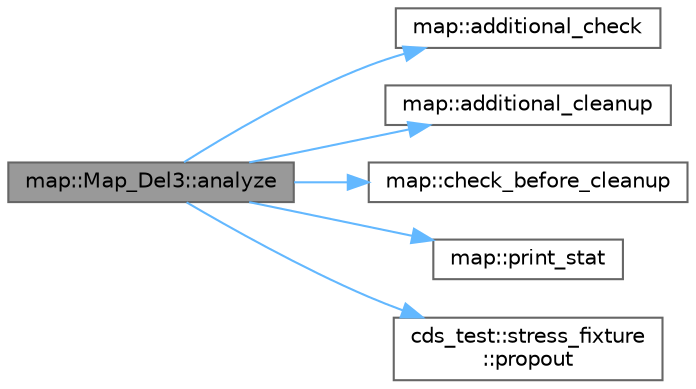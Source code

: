 digraph "map::Map_Del3::analyze"
{
 // LATEX_PDF_SIZE
  bgcolor="transparent";
  edge [fontname=Helvetica,fontsize=10,labelfontname=Helvetica,labelfontsize=10];
  node [fontname=Helvetica,fontsize=10,shape=box,height=0.2,width=0.4];
  rankdir="LR";
  Node1 [id="Node000001",label="map::Map_Del3::analyze",height=0.2,width=0.4,color="gray40", fillcolor="grey60", style="filled", fontcolor="black",tooltip=" "];
  Node1 -> Node2 [id="edge6_Node000001_Node000002",color="steelblue1",style="solid",tooltip=" "];
  Node2 [id="Node000002",label="map::additional_check",height=0.2,width=0.4,color="grey40", fillcolor="white", style="filled",URL="$namespacemap.html#abf01eb7ec42e8e32be1965ab7be97de1",tooltip=" "];
  Node1 -> Node3 [id="edge7_Node000001_Node000003",color="steelblue1",style="solid",tooltip=" "];
  Node3 [id="Node000003",label="map::additional_cleanup",height=0.2,width=0.4,color="grey40", fillcolor="white", style="filled",URL="$namespacemap.html#aef725f909f272838703f7cf878de9037",tooltip=" "];
  Node1 -> Node4 [id="edge8_Node000001_Node000004",color="steelblue1",style="solid",tooltip=" "];
  Node4 [id="Node000004",label="map::check_before_cleanup",height=0.2,width=0.4,color="grey40", fillcolor="white", style="filled",URL="$namespacemap.html#a1a546ddcbf5113cf1425af6743640c5a",tooltip=" "];
  Node1 -> Node5 [id="edge9_Node000001_Node000005",color="steelblue1",style="solid",tooltip=" "];
  Node5 [id="Node000005",label="map::print_stat",height=0.2,width=0.4,color="grey40", fillcolor="white", style="filled",URL="$namespacemap.html#affaa1bcdbbe65cb96e1635be9b803085",tooltip=" "];
  Node1 -> Node6 [id="edge10_Node000001_Node000006",color="steelblue1",style="solid",tooltip=" "];
  Node6 [id="Node000006",label="cds_test::stress_fixture\l::propout",height=0.2,width=0.4,color="grey40", fillcolor="white", style="filled",URL="$classcds__test_1_1stress__fixture.html#ac95548c5a6a26ae75d26744d66b92786",tooltip=" "];
}
